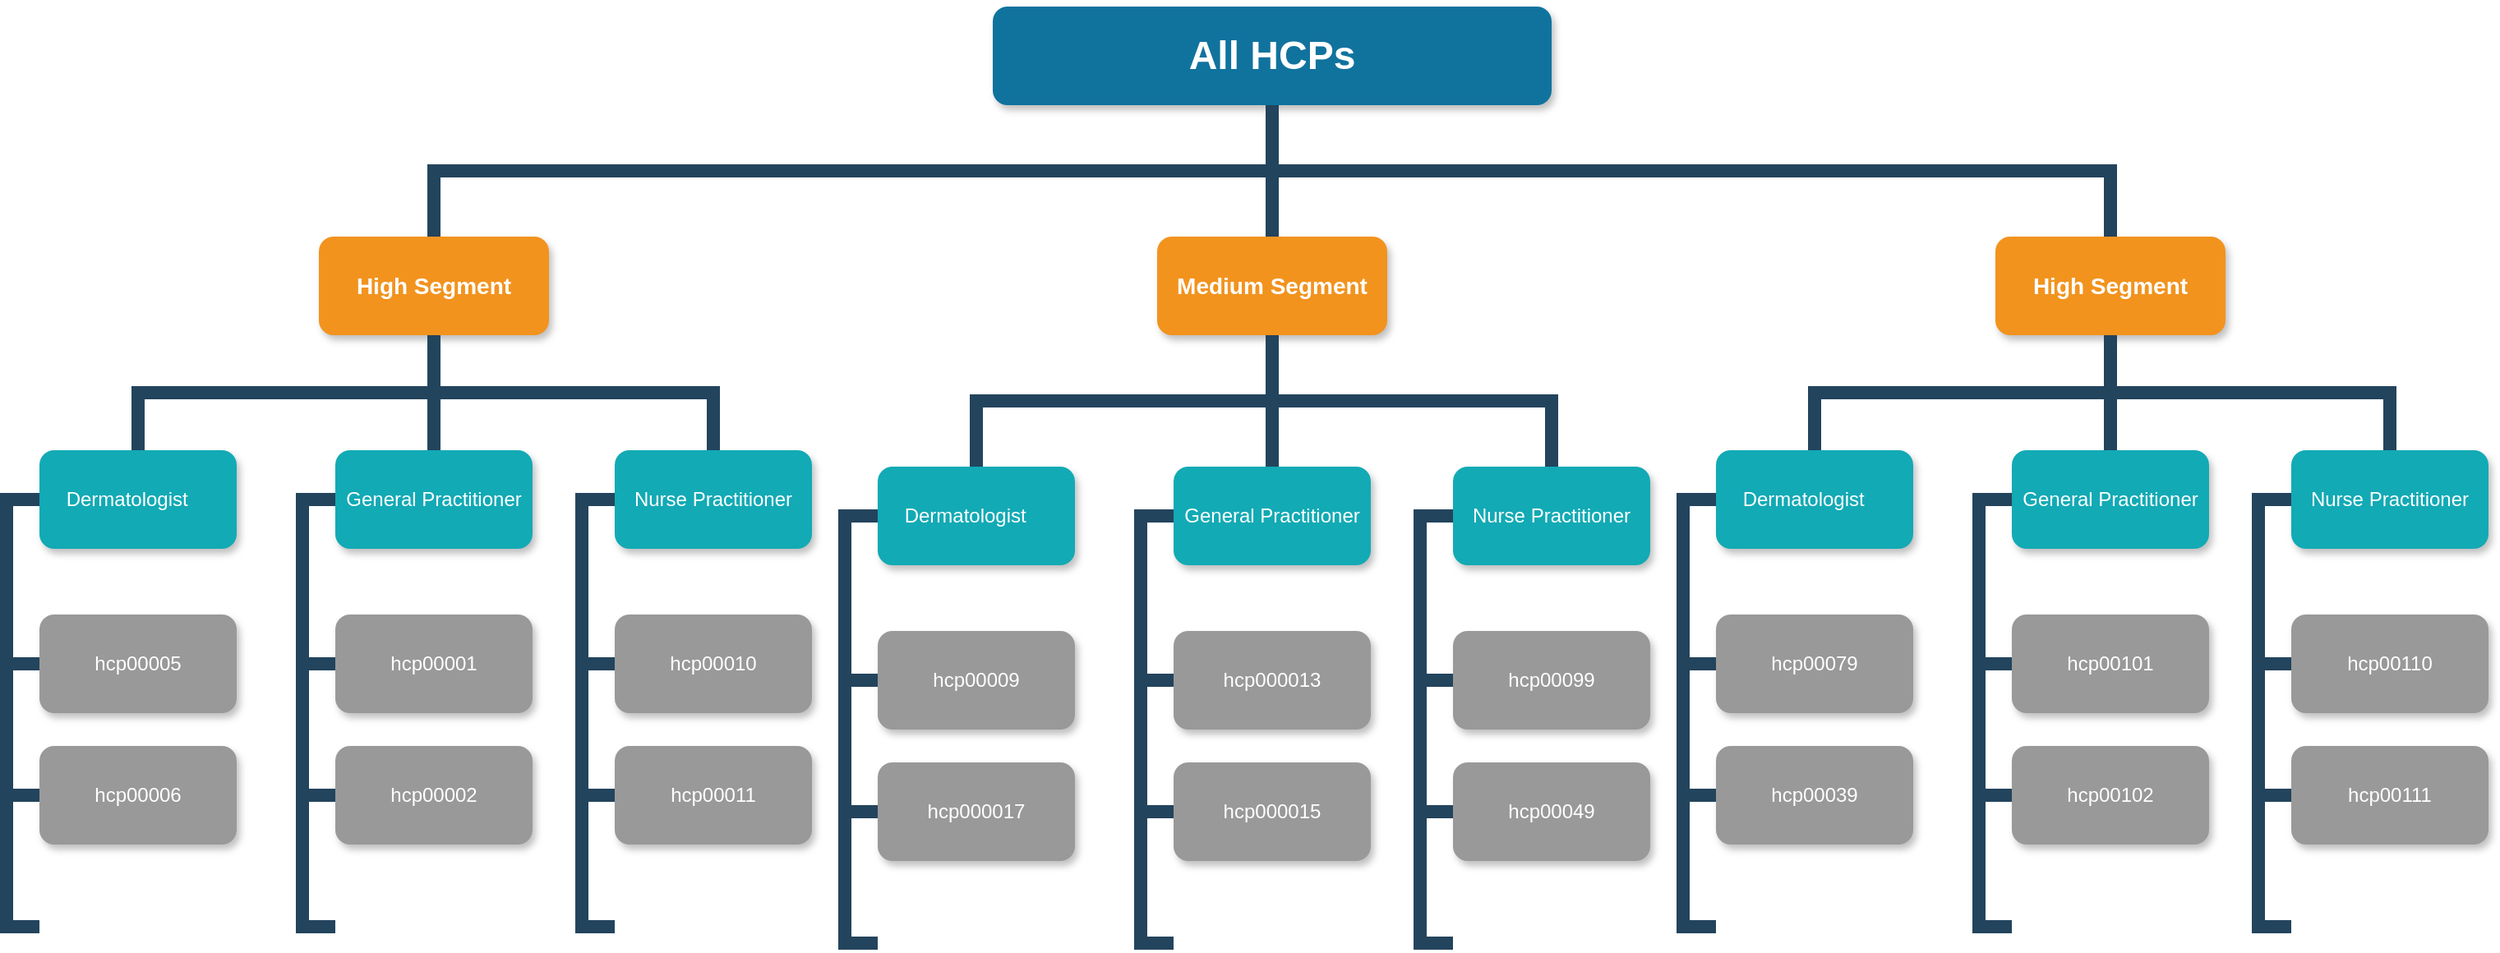 <mxfile version="20.7.4" type="device"><diagram name="Page-1" id="64c3da0e-402f-94eb-ee01-a36477274f13"><mxGraphModel dx="2187" dy="1324" grid="1" gridSize="10" guides="1" tooltips="1" connect="1" arrows="1" fold="1" page="1" pageScale="1" pageWidth="1169" pageHeight="826" background="none" math="0" shadow="0"><root><mxCell id="0"/><mxCell id="1" parent="0"/><mxCell id="2" value="All HCPs" style="whiteSpace=wrap;rounded=1;shadow=1;fillColor=#10739E;strokeColor=none;fontColor=#FFFFFF;fontStyle=1;fontSize=24" parent="1" vertex="1"><mxGeometry x="650" y="30" width="340" height="60" as="geometry"/></mxCell><mxCell id="3" value="High Segment" style="whiteSpace=wrap;rounded=1;fillColor=#F2931E;strokeColor=none;shadow=1;fontColor=#FFFFFF;fontStyle=1;fontSize=14" parent="1" vertex="1"><mxGeometry x="240" y="170.0" width="140" height="60" as="geometry"/></mxCell><mxCell id="10" value="Dermatologist    " style="whiteSpace=wrap;rounded=1;fillColor=#12AAB5;strokeColor=none;shadow=1;fontColor=#FFFFFF;" parent="1" vertex="1"><mxGeometry x="70" y="300.0" width="120" height="60" as="geometry"/></mxCell><mxCell id="12" value="General Practitioner" style="whiteSpace=wrap;rounded=1;fillColor=#12AAB5;strokeColor=none;shadow=1;fontColor=#FFFFFF;" parent="1" vertex="1"><mxGeometry x="250" y="300.0" width="120" height="60" as="geometry"/></mxCell><mxCell id="23" value="hcp00005" style="whiteSpace=wrap;rounded=1;fillColor=#999999;strokeColor=none;shadow=1;fontColor=#FFFFFF;fontStyle=0" parent="1" vertex="1"><mxGeometry x="70.0" y="400.0" width="120" height="60" as="geometry"/></mxCell><mxCell id="24" value="hcp00006" style="whiteSpace=wrap;rounded=1;fillColor=#999999;strokeColor=none;shadow=1;fontColor=#FFFFFF;fontStyle=0" parent="1" vertex="1"><mxGeometry x="70.0" y="480.0" width="120" height="60" as="geometry"/></mxCell><mxCell id="38" value="hcp00001" style="whiteSpace=wrap;rounded=1;fillColor=#999999;strokeColor=none;shadow=1;fontColor=#FFFFFF;fontStyle=0" parent="1" vertex="1"><mxGeometry x="250.0" y="400.0" width="120" height="60" as="geometry"/></mxCell><mxCell id="39" value="hcp00002" style="whiteSpace=wrap;rounded=1;fillColor=#999999;strokeColor=none;shadow=1;fontColor=#FFFFFF;fontStyle=0" parent="1" vertex="1"><mxGeometry x="250.0" y="480.0" width="120" height="60" as="geometry"/></mxCell><mxCell id="103" value="" style="edgeStyle=elbowEdgeStyle;elbow=vertical;rounded=0;fontColor=#000000;endArrow=none;endFill=0;strokeWidth=8;strokeColor=#23445D;" parent="1" source="3" target="10" edge="1"><mxGeometry width="100" height="100" relative="1" as="geometry"><mxPoint x="20" y="290" as="sourcePoint"/><mxPoint x="120" y="190" as="targetPoint"/></mxGeometry></mxCell><mxCell id="104" value="" style="edgeStyle=elbowEdgeStyle;elbow=vertical;rounded=0;fontColor=#000000;endArrow=none;endFill=0;strokeWidth=8;strokeColor=#23445D;" parent="1" source="3" target="12" edge="1"><mxGeometry width="100" height="100" relative="1" as="geometry"><mxPoint x="360" y="290" as="sourcePoint"/><mxPoint x="460" y="190" as="targetPoint"/></mxGeometry></mxCell><mxCell id="105" value="" style="edgeStyle=elbowEdgeStyle;elbow=horizontal;rounded=0;fontColor=#000000;endArrow=none;endFill=0;strokeWidth=8;strokeColor=#23445D;" parent="1" source="10" target="23" edge="1"><mxGeometry width="100" height="100" relative="1" as="geometry"><mxPoint x="10" y="480" as="sourcePoint"/><mxPoint x="110" y="380" as="targetPoint"/><Array as="points"><mxPoint x="50" y="380"/></Array></mxGeometry></mxCell><mxCell id="106" value="" style="edgeStyle=elbowEdgeStyle;elbow=horizontal;rounded=0;fontColor=#000000;endArrow=none;endFill=0;strokeWidth=8;strokeColor=#23445D;" parent="1" source="10" target="24" edge="1"><mxGeometry width="100" height="100" relative="1" as="geometry"><mxPoint x="80" y="340" as="sourcePoint"/><mxPoint x="80" y="440" as="targetPoint"/><Array as="points"><mxPoint x="50" y="400"/></Array></mxGeometry></mxCell><mxCell id="110" value="" style="edgeStyle=elbowEdgeStyle;elbow=horizontal;rounded=0;fontColor=#000000;endArrow=none;endFill=0;strokeWidth=8;strokeColor=#23445D;" parent="1" source="10" edge="1"><mxGeometry width="100" height="100" relative="1" as="geometry"><mxPoint x="110" y="370" as="sourcePoint"/><mxPoint x="70" y="590" as="targetPoint"/><Array as="points"><mxPoint x="50" y="430"/></Array></mxGeometry></mxCell><mxCell id="111" value="" style="edgeStyle=elbowEdgeStyle;elbow=horizontal;rounded=0;fontColor=#000000;endArrow=none;endFill=0;strokeWidth=8;strokeColor=#23445D;" parent="1" target="38" edge="1"><mxGeometry width="100" height="100" relative="1" as="geometry"><mxPoint x="240" y="330.0" as="sourcePoint"/><mxPoint x="240" y="430.0" as="targetPoint"/><Array as="points"><mxPoint x="230" y="380"/></Array></mxGeometry></mxCell><mxCell id="112" value="" style="edgeStyle=elbowEdgeStyle;elbow=horizontal;rounded=0;fontColor=#000000;endArrow=none;endFill=0;strokeWidth=8;strokeColor=#23445D;" parent="1" source="12" target="39" edge="1"><mxGeometry width="100" height="100" relative="1" as="geometry"><mxPoint x="240" y="330.0" as="sourcePoint"/><mxPoint x="240" y="510.0" as="targetPoint"/><Array as="points"><mxPoint x="230" y="420"/></Array></mxGeometry></mxCell><mxCell id="115" value="" style="edgeStyle=elbowEdgeStyle;elbow=horizontal;rounded=0;fontColor=#000000;endArrow=none;endFill=0;strokeWidth=8;strokeColor=#23445D;" parent="1" source="12" edge="1"><mxGeometry width="100" height="100" relative="1" as="geometry"><mxPoint x="240" y="330.0" as="sourcePoint"/><mxPoint x="250.0" y="590" as="targetPoint"/><Array as="points"><mxPoint x="230" y="460"/></Array></mxGeometry></mxCell><mxCell id="229" value="" style="edgeStyle=elbowEdgeStyle;elbow=vertical;rounded=0;fontColor=#000000;endArrow=none;endFill=0;strokeWidth=8;strokeColor=#23445D;" parent="1" source="2" target="3" edge="1"><mxGeometry width="100" height="100" relative="1" as="geometry"><mxPoint x="540" y="140" as="sourcePoint"/><mxPoint x="640" y="40" as="targetPoint"/></mxGeometry></mxCell><mxCell id="230" value="" style="edgeStyle=elbowEdgeStyle;elbow=vertical;rounded=0;fontColor=#000000;endArrow=none;endFill=0;strokeWidth=8;strokeColor=#23445D;entryX=0.5;entryY=0;entryDx=0;entryDy=0;" parent="1" source="2" target="qv6eD8K_P4uzGHuWcgO--259" edge="1"><mxGeometry width="100" height="100" relative="1" as="geometry"><mxPoint x="550" y="150" as="sourcePoint"/><mxPoint x="780" y="170.0" as="targetPoint"/></mxGeometry></mxCell><mxCell id="231" value="" style="edgeStyle=elbowEdgeStyle;elbow=vertical;rounded=0;fontColor=#000000;endArrow=none;endFill=0;strokeWidth=8;strokeColor=#23445D;entryX=0.5;entryY=0;entryDx=0;entryDy=0;" parent="1" source="2" target="qv6eD8K_P4uzGHuWcgO--281" edge="1"><mxGeometry width="100" height="100" relative="1" as="geometry"><mxPoint x="560" y="160" as="sourcePoint"/><mxPoint x="1150" y="170.0" as="targetPoint"/></mxGeometry></mxCell><mxCell id="qv6eD8K_P4uzGHuWcgO--246" value="Nurse Practitioner" style="whiteSpace=wrap;rounded=1;fillColor=#12AAB5;strokeColor=none;shadow=1;fontColor=#FFFFFF;" vertex="1" parent="1"><mxGeometry x="420" y="300.0" width="120" height="60" as="geometry"/></mxCell><mxCell id="qv6eD8K_P4uzGHuWcgO--247" value="hcp00010" style="whiteSpace=wrap;rounded=1;fillColor=#999999;strokeColor=none;shadow=1;fontColor=#FFFFFF;fontStyle=0" vertex="1" parent="1"><mxGeometry x="420.0" y="400.0" width="120" height="60" as="geometry"/></mxCell><mxCell id="qv6eD8K_P4uzGHuWcgO--248" value="hcp00011" style="whiteSpace=wrap;rounded=1;fillColor=#999999;strokeColor=none;shadow=1;fontColor=#FFFFFF;fontStyle=0" vertex="1" parent="1"><mxGeometry x="420.0" y="480.0" width="120" height="60" as="geometry"/></mxCell><mxCell id="qv6eD8K_P4uzGHuWcgO--253" value="" style="edgeStyle=elbowEdgeStyle;elbow=horizontal;rounded=0;fontColor=#000000;endArrow=none;endFill=0;strokeWidth=8;strokeColor=#23445D;" edge="1" parent="1" target="qv6eD8K_P4uzGHuWcgO--247"><mxGeometry width="100" height="100" relative="1" as="geometry"><mxPoint x="410" y="330.0" as="sourcePoint"/><mxPoint x="410" y="430.0" as="targetPoint"/><Array as="points"><mxPoint x="400" y="380"/></Array></mxGeometry></mxCell><mxCell id="qv6eD8K_P4uzGHuWcgO--254" value="" style="edgeStyle=elbowEdgeStyle;elbow=horizontal;rounded=0;fontColor=#000000;endArrow=none;endFill=0;strokeWidth=8;strokeColor=#23445D;" edge="1" parent="1" source="qv6eD8K_P4uzGHuWcgO--246" target="qv6eD8K_P4uzGHuWcgO--248"><mxGeometry width="100" height="100" relative="1" as="geometry"><mxPoint x="410" y="330.0" as="sourcePoint"/><mxPoint x="410" y="510.0" as="targetPoint"/><Array as="points"><mxPoint x="400" y="420"/></Array></mxGeometry></mxCell><mxCell id="qv6eD8K_P4uzGHuWcgO--257" value="" style="edgeStyle=elbowEdgeStyle;elbow=horizontal;rounded=0;fontColor=#000000;endArrow=none;endFill=0;strokeWidth=8;strokeColor=#23445D;" edge="1" parent="1" source="qv6eD8K_P4uzGHuWcgO--246"><mxGeometry width="100" height="100" relative="1" as="geometry"><mxPoint x="410" y="330.0" as="sourcePoint"/><mxPoint x="420.0" y="590" as="targetPoint"/><Array as="points"><mxPoint x="400" y="460"/></Array></mxGeometry></mxCell><mxCell id="qv6eD8K_P4uzGHuWcgO--258" value="" style="edgeStyle=elbowEdgeStyle;elbow=vertical;rounded=0;fontColor=#000000;endArrow=none;endFill=0;strokeWidth=8;strokeColor=#23445D;exitX=0.5;exitY=1;exitDx=0;exitDy=0;" edge="1" parent="1" source="3" target="qv6eD8K_P4uzGHuWcgO--246"><mxGeometry width="100" height="100" relative="1" as="geometry"><mxPoint x="240" y="230.0" as="sourcePoint"/><mxPoint x="340" y="300.0" as="targetPoint"/></mxGeometry></mxCell><mxCell id="qv6eD8K_P4uzGHuWcgO--259" value="Medium Segment" style="whiteSpace=wrap;rounded=1;fillColor=#F2931E;strokeColor=none;shadow=1;fontColor=#FFFFFF;fontStyle=1;fontSize=14" vertex="1" parent="1"><mxGeometry x="750" y="170.0" width="140" height="60" as="geometry"/></mxCell><mxCell id="qv6eD8K_P4uzGHuWcgO--260" value="Dermatologist    " style="whiteSpace=wrap;rounded=1;fillColor=#12AAB5;strokeColor=none;shadow=1;fontColor=#FFFFFF;" vertex="1" parent="1"><mxGeometry x="580" y="310.0" width="120" height="60" as="geometry"/></mxCell><mxCell id="qv6eD8K_P4uzGHuWcgO--261" value="General Practitioner" style="whiteSpace=wrap;rounded=1;fillColor=#12AAB5;strokeColor=none;shadow=1;fontColor=#FFFFFF;" vertex="1" parent="1"><mxGeometry x="760" y="310.0" width="120" height="60" as="geometry"/></mxCell><mxCell id="qv6eD8K_P4uzGHuWcgO--262" value="hcp00009" style="whiteSpace=wrap;rounded=1;fillColor=#999999;strokeColor=none;shadow=1;fontColor=#FFFFFF;fontStyle=0" vertex="1" parent="1"><mxGeometry x="580" y="410.0" width="120" height="60" as="geometry"/></mxCell><mxCell id="qv6eD8K_P4uzGHuWcgO--263" value="hcp000017" style="whiteSpace=wrap;rounded=1;fillColor=#999999;strokeColor=none;shadow=1;fontColor=#FFFFFF;fontStyle=0" vertex="1" parent="1"><mxGeometry x="580.0" y="490.0" width="120" height="60" as="geometry"/></mxCell><mxCell id="qv6eD8K_P4uzGHuWcgO--264" value="hcp000013" style="whiteSpace=wrap;rounded=1;fillColor=#999999;strokeColor=none;shadow=1;fontColor=#FFFFFF;fontStyle=0" vertex="1" parent="1"><mxGeometry x="760.0" y="410.0" width="120" height="60" as="geometry"/></mxCell><mxCell id="qv6eD8K_P4uzGHuWcgO--265" value="hcp000015" style="whiteSpace=wrap;rounded=1;fillColor=#999999;strokeColor=none;shadow=1;fontColor=#FFFFFF;fontStyle=0" vertex="1" parent="1"><mxGeometry x="760.0" y="490.0" width="120" height="60" as="geometry"/></mxCell><mxCell id="qv6eD8K_P4uzGHuWcgO--266" value="" style="edgeStyle=elbowEdgeStyle;elbow=vertical;rounded=0;fontColor=#000000;endArrow=none;endFill=0;strokeWidth=8;strokeColor=#23445D;" edge="1" parent="1" source="qv6eD8K_P4uzGHuWcgO--259" target="qv6eD8K_P4uzGHuWcgO--260"><mxGeometry width="100" height="100" relative="1" as="geometry"><mxPoint x="530" y="300" as="sourcePoint"/><mxPoint x="630" y="200" as="targetPoint"/></mxGeometry></mxCell><mxCell id="qv6eD8K_P4uzGHuWcgO--267" value="" style="edgeStyle=elbowEdgeStyle;elbow=vertical;rounded=0;fontColor=#000000;endArrow=none;endFill=0;strokeWidth=8;strokeColor=#23445D;" edge="1" parent="1" source="qv6eD8K_P4uzGHuWcgO--259" target="qv6eD8K_P4uzGHuWcgO--261"><mxGeometry width="100" height="100" relative="1" as="geometry"><mxPoint x="870" y="300" as="sourcePoint"/><mxPoint x="970" y="200" as="targetPoint"/></mxGeometry></mxCell><mxCell id="qv6eD8K_P4uzGHuWcgO--268" value="" style="edgeStyle=elbowEdgeStyle;elbow=horizontal;rounded=0;fontColor=#000000;endArrow=none;endFill=0;strokeWidth=8;strokeColor=#23445D;" edge="1" parent="1" source="qv6eD8K_P4uzGHuWcgO--260" target="qv6eD8K_P4uzGHuWcgO--262"><mxGeometry width="100" height="100" relative="1" as="geometry"><mxPoint x="520" y="490" as="sourcePoint"/><mxPoint x="620" y="390" as="targetPoint"/><Array as="points"><mxPoint x="560" y="390"/></Array></mxGeometry></mxCell><mxCell id="qv6eD8K_P4uzGHuWcgO--269" value="" style="edgeStyle=elbowEdgeStyle;elbow=horizontal;rounded=0;fontColor=#000000;endArrow=none;endFill=0;strokeWidth=8;strokeColor=#23445D;" edge="1" parent="1" source="qv6eD8K_P4uzGHuWcgO--260" target="qv6eD8K_P4uzGHuWcgO--263"><mxGeometry width="100" height="100" relative="1" as="geometry"><mxPoint x="590" y="350" as="sourcePoint"/><mxPoint x="590" y="450" as="targetPoint"/><Array as="points"><mxPoint x="560" y="410"/></Array></mxGeometry></mxCell><mxCell id="qv6eD8K_P4uzGHuWcgO--270" value="" style="edgeStyle=elbowEdgeStyle;elbow=horizontal;rounded=0;fontColor=#000000;endArrow=none;endFill=0;strokeWidth=8;strokeColor=#23445D;" edge="1" parent="1" source="qv6eD8K_P4uzGHuWcgO--260"><mxGeometry width="100" height="100" relative="1" as="geometry"><mxPoint x="620" y="380" as="sourcePoint"/><mxPoint x="580" y="600" as="targetPoint"/><Array as="points"><mxPoint x="560" y="440"/></Array></mxGeometry></mxCell><mxCell id="qv6eD8K_P4uzGHuWcgO--271" value="" style="edgeStyle=elbowEdgeStyle;elbow=horizontal;rounded=0;fontColor=#000000;endArrow=none;endFill=0;strokeWidth=8;strokeColor=#23445D;" edge="1" parent="1" target="qv6eD8K_P4uzGHuWcgO--264"><mxGeometry width="100" height="100" relative="1" as="geometry"><mxPoint x="750" y="340.0" as="sourcePoint"/><mxPoint x="750" y="440.0" as="targetPoint"/><Array as="points"><mxPoint x="740" y="390"/></Array></mxGeometry></mxCell><mxCell id="qv6eD8K_P4uzGHuWcgO--272" value="" style="edgeStyle=elbowEdgeStyle;elbow=horizontal;rounded=0;fontColor=#000000;endArrow=none;endFill=0;strokeWidth=8;strokeColor=#23445D;" edge="1" parent="1" source="qv6eD8K_P4uzGHuWcgO--261" target="qv6eD8K_P4uzGHuWcgO--265"><mxGeometry width="100" height="100" relative="1" as="geometry"><mxPoint x="750" y="340.0" as="sourcePoint"/><mxPoint x="750" y="520.0" as="targetPoint"/><Array as="points"><mxPoint x="740" y="430"/></Array></mxGeometry></mxCell><mxCell id="qv6eD8K_P4uzGHuWcgO--273" value="" style="edgeStyle=elbowEdgeStyle;elbow=horizontal;rounded=0;fontColor=#000000;endArrow=none;endFill=0;strokeWidth=8;strokeColor=#23445D;" edge="1" parent="1" source="qv6eD8K_P4uzGHuWcgO--261"><mxGeometry width="100" height="100" relative="1" as="geometry"><mxPoint x="750" y="340.0" as="sourcePoint"/><mxPoint x="760.0" y="600" as="targetPoint"/><Array as="points"><mxPoint x="740" y="470"/></Array></mxGeometry></mxCell><mxCell id="qv6eD8K_P4uzGHuWcgO--274" value="Nurse Practitioner" style="whiteSpace=wrap;rounded=1;fillColor=#12AAB5;strokeColor=none;shadow=1;fontColor=#FFFFFF;" vertex="1" parent="1"><mxGeometry x="930" y="310.0" width="120" height="60" as="geometry"/></mxCell><mxCell id="qv6eD8K_P4uzGHuWcgO--275" value="hcp00099" style="whiteSpace=wrap;rounded=1;fillColor=#999999;strokeColor=none;shadow=1;fontColor=#FFFFFF;fontStyle=0" vertex="1" parent="1"><mxGeometry x="930.0" y="410.0" width="120" height="60" as="geometry"/></mxCell><mxCell id="qv6eD8K_P4uzGHuWcgO--276" value="hcp00049" style="whiteSpace=wrap;rounded=1;fillColor=#999999;strokeColor=none;shadow=1;fontColor=#FFFFFF;fontStyle=0" vertex="1" parent="1"><mxGeometry x="930.0" y="490.0" width="120" height="60" as="geometry"/></mxCell><mxCell id="qv6eD8K_P4uzGHuWcgO--277" value="" style="edgeStyle=elbowEdgeStyle;elbow=horizontal;rounded=0;fontColor=#000000;endArrow=none;endFill=0;strokeWidth=8;strokeColor=#23445D;" edge="1" parent="1" target="qv6eD8K_P4uzGHuWcgO--275"><mxGeometry width="100" height="100" relative="1" as="geometry"><mxPoint x="920" y="340.0" as="sourcePoint"/><mxPoint x="920" y="440.0" as="targetPoint"/><Array as="points"><mxPoint x="910" y="390"/></Array></mxGeometry></mxCell><mxCell id="qv6eD8K_P4uzGHuWcgO--278" value="" style="edgeStyle=elbowEdgeStyle;elbow=horizontal;rounded=0;fontColor=#000000;endArrow=none;endFill=0;strokeWidth=8;strokeColor=#23445D;" edge="1" parent="1" source="qv6eD8K_P4uzGHuWcgO--274" target="qv6eD8K_P4uzGHuWcgO--276"><mxGeometry width="100" height="100" relative="1" as="geometry"><mxPoint x="920" y="340.0" as="sourcePoint"/><mxPoint x="920" y="520.0" as="targetPoint"/><Array as="points"><mxPoint x="910" y="430"/></Array></mxGeometry></mxCell><mxCell id="qv6eD8K_P4uzGHuWcgO--279" value="" style="edgeStyle=elbowEdgeStyle;elbow=horizontal;rounded=0;fontColor=#000000;endArrow=none;endFill=0;strokeWidth=8;strokeColor=#23445D;" edge="1" parent="1" source="qv6eD8K_P4uzGHuWcgO--274"><mxGeometry width="100" height="100" relative="1" as="geometry"><mxPoint x="920" y="340.0" as="sourcePoint"/><mxPoint x="930.0" y="600" as="targetPoint"/><Array as="points"><mxPoint x="910" y="470"/></Array></mxGeometry></mxCell><mxCell id="qv6eD8K_P4uzGHuWcgO--280" value="" style="edgeStyle=elbowEdgeStyle;elbow=vertical;rounded=0;fontColor=#000000;endArrow=none;endFill=0;strokeWidth=8;strokeColor=#23445D;exitX=0.5;exitY=1;exitDx=0;exitDy=0;" edge="1" parent="1" source="qv6eD8K_P4uzGHuWcgO--259" target="qv6eD8K_P4uzGHuWcgO--274"><mxGeometry width="100" height="100" relative="1" as="geometry"><mxPoint x="750" y="240.0" as="sourcePoint"/><mxPoint x="850" y="310.0" as="targetPoint"/></mxGeometry></mxCell><mxCell id="qv6eD8K_P4uzGHuWcgO--281" value="High Segment" style="whiteSpace=wrap;rounded=1;fillColor=#F2931E;strokeColor=none;shadow=1;fontColor=#FFFFFF;fontStyle=1;fontSize=14" vertex="1" parent="1"><mxGeometry x="1260" y="170.0" width="140" height="60" as="geometry"/></mxCell><mxCell id="qv6eD8K_P4uzGHuWcgO--282" value="Dermatologist    " style="whiteSpace=wrap;rounded=1;fillColor=#12AAB5;strokeColor=none;shadow=1;fontColor=#FFFFFF;" vertex="1" parent="1"><mxGeometry x="1090" y="300.0" width="120" height="60" as="geometry"/></mxCell><mxCell id="qv6eD8K_P4uzGHuWcgO--283" value="General Practitioner" style="whiteSpace=wrap;rounded=1;fillColor=#12AAB5;strokeColor=none;shadow=1;fontColor=#FFFFFF;" vertex="1" parent="1"><mxGeometry x="1270" y="300.0" width="120" height="60" as="geometry"/></mxCell><mxCell id="qv6eD8K_P4uzGHuWcgO--284" value="hcp00079" style="whiteSpace=wrap;rounded=1;fillColor=#999999;strokeColor=none;shadow=1;fontColor=#FFFFFF;fontStyle=0" vertex="1" parent="1"><mxGeometry x="1090" y="400.0" width="120" height="60" as="geometry"/></mxCell><mxCell id="qv6eD8K_P4uzGHuWcgO--285" value="hcp00039" style="whiteSpace=wrap;rounded=1;fillColor=#999999;strokeColor=none;shadow=1;fontColor=#FFFFFF;fontStyle=0" vertex="1" parent="1"><mxGeometry x="1090" y="480.0" width="120" height="60" as="geometry"/></mxCell><mxCell id="qv6eD8K_P4uzGHuWcgO--286" value="hcp00101" style="whiteSpace=wrap;rounded=1;fillColor=#999999;strokeColor=none;shadow=1;fontColor=#FFFFFF;fontStyle=0" vertex="1" parent="1"><mxGeometry x="1270.0" y="400.0" width="120" height="60" as="geometry"/></mxCell><mxCell id="qv6eD8K_P4uzGHuWcgO--287" value="hcp00102" style="whiteSpace=wrap;rounded=1;fillColor=#999999;strokeColor=none;shadow=1;fontColor=#FFFFFF;fontStyle=0" vertex="1" parent="1"><mxGeometry x="1270.0" y="480.0" width="120" height="60" as="geometry"/></mxCell><mxCell id="qv6eD8K_P4uzGHuWcgO--288" value="" style="edgeStyle=elbowEdgeStyle;elbow=vertical;rounded=0;fontColor=#000000;endArrow=none;endFill=0;strokeWidth=8;strokeColor=#23445D;" edge="1" parent="1" source="qv6eD8K_P4uzGHuWcgO--281" target="qv6eD8K_P4uzGHuWcgO--282"><mxGeometry width="100" height="100" relative="1" as="geometry"><mxPoint x="1040" y="290" as="sourcePoint"/><mxPoint x="1140" y="190" as="targetPoint"/></mxGeometry></mxCell><mxCell id="qv6eD8K_P4uzGHuWcgO--289" value="" style="edgeStyle=elbowEdgeStyle;elbow=vertical;rounded=0;fontColor=#000000;endArrow=none;endFill=0;strokeWidth=8;strokeColor=#23445D;" edge="1" parent="1" source="qv6eD8K_P4uzGHuWcgO--281" target="qv6eD8K_P4uzGHuWcgO--283"><mxGeometry width="100" height="100" relative="1" as="geometry"><mxPoint x="1380" y="290" as="sourcePoint"/><mxPoint x="1480" y="190" as="targetPoint"/></mxGeometry></mxCell><mxCell id="qv6eD8K_P4uzGHuWcgO--290" value="" style="edgeStyle=elbowEdgeStyle;elbow=horizontal;rounded=0;fontColor=#000000;endArrow=none;endFill=0;strokeWidth=8;strokeColor=#23445D;" edge="1" parent="1" source="qv6eD8K_P4uzGHuWcgO--282" target="qv6eD8K_P4uzGHuWcgO--284"><mxGeometry width="100" height="100" relative="1" as="geometry"><mxPoint x="1030" y="480" as="sourcePoint"/><mxPoint x="1130" y="380" as="targetPoint"/><Array as="points"><mxPoint x="1070" y="380"/></Array></mxGeometry></mxCell><mxCell id="qv6eD8K_P4uzGHuWcgO--291" value="" style="edgeStyle=elbowEdgeStyle;elbow=horizontal;rounded=0;fontColor=#000000;endArrow=none;endFill=0;strokeWidth=8;strokeColor=#23445D;" edge="1" parent="1" source="qv6eD8K_P4uzGHuWcgO--282" target="qv6eD8K_P4uzGHuWcgO--285"><mxGeometry width="100" height="100" relative="1" as="geometry"><mxPoint x="1100" y="340" as="sourcePoint"/><mxPoint x="1100" y="440" as="targetPoint"/><Array as="points"><mxPoint x="1070" y="400"/></Array></mxGeometry></mxCell><mxCell id="qv6eD8K_P4uzGHuWcgO--292" value="" style="edgeStyle=elbowEdgeStyle;elbow=horizontal;rounded=0;fontColor=#000000;endArrow=none;endFill=0;strokeWidth=8;strokeColor=#23445D;" edge="1" parent="1" source="qv6eD8K_P4uzGHuWcgO--282"><mxGeometry width="100" height="100" relative="1" as="geometry"><mxPoint x="1130" y="370" as="sourcePoint"/><mxPoint x="1090" y="590" as="targetPoint"/><Array as="points"><mxPoint x="1070" y="430"/></Array></mxGeometry></mxCell><mxCell id="qv6eD8K_P4uzGHuWcgO--293" value="" style="edgeStyle=elbowEdgeStyle;elbow=horizontal;rounded=0;fontColor=#000000;endArrow=none;endFill=0;strokeWidth=8;strokeColor=#23445D;" edge="1" parent="1" target="qv6eD8K_P4uzGHuWcgO--286"><mxGeometry width="100" height="100" relative="1" as="geometry"><mxPoint x="1260" y="330.0" as="sourcePoint"/><mxPoint x="1260" y="430.0" as="targetPoint"/><Array as="points"><mxPoint x="1250" y="380"/></Array></mxGeometry></mxCell><mxCell id="qv6eD8K_P4uzGHuWcgO--294" value="" style="edgeStyle=elbowEdgeStyle;elbow=horizontal;rounded=0;fontColor=#000000;endArrow=none;endFill=0;strokeWidth=8;strokeColor=#23445D;" edge="1" parent="1" source="qv6eD8K_P4uzGHuWcgO--283" target="qv6eD8K_P4uzGHuWcgO--287"><mxGeometry width="100" height="100" relative="1" as="geometry"><mxPoint x="1260" y="330.0" as="sourcePoint"/><mxPoint x="1260" y="510.0" as="targetPoint"/><Array as="points"><mxPoint x="1250" y="420"/></Array></mxGeometry></mxCell><mxCell id="qv6eD8K_P4uzGHuWcgO--295" value="" style="edgeStyle=elbowEdgeStyle;elbow=horizontal;rounded=0;fontColor=#000000;endArrow=none;endFill=0;strokeWidth=8;strokeColor=#23445D;" edge="1" parent="1" source="qv6eD8K_P4uzGHuWcgO--283"><mxGeometry width="100" height="100" relative="1" as="geometry"><mxPoint x="1260" y="330.0" as="sourcePoint"/><mxPoint x="1270.0" y="590" as="targetPoint"/><Array as="points"><mxPoint x="1250" y="460"/></Array></mxGeometry></mxCell><mxCell id="qv6eD8K_P4uzGHuWcgO--296" value="Nurse Practitioner" style="whiteSpace=wrap;rounded=1;fillColor=#12AAB5;strokeColor=none;shadow=1;fontColor=#FFFFFF;" vertex="1" parent="1"><mxGeometry x="1440" y="300.0" width="120" height="60" as="geometry"/></mxCell><mxCell id="qv6eD8K_P4uzGHuWcgO--297" value="hcp00110" style="whiteSpace=wrap;rounded=1;fillColor=#999999;strokeColor=none;shadow=1;fontColor=#FFFFFF;fontStyle=0" vertex="1" parent="1"><mxGeometry x="1440.0" y="400.0" width="120" height="60" as="geometry"/></mxCell><mxCell id="qv6eD8K_P4uzGHuWcgO--298" value="hcp00111" style="whiteSpace=wrap;rounded=1;fillColor=#999999;strokeColor=none;shadow=1;fontColor=#FFFFFF;fontStyle=0" vertex="1" parent="1"><mxGeometry x="1440.0" y="480.0" width="120" height="60" as="geometry"/></mxCell><mxCell id="qv6eD8K_P4uzGHuWcgO--299" value="" style="edgeStyle=elbowEdgeStyle;elbow=horizontal;rounded=0;fontColor=#000000;endArrow=none;endFill=0;strokeWidth=8;strokeColor=#23445D;" edge="1" parent="1" target="qv6eD8K_P4uzGHuWcgO--297"><mxGeometry width="100" height="100" relative="1" as="geometry"><mxPoint x="1430" y="330.0" as="sourcePoint"/><mxPoint x="1430" y="430.0" as="targetPoint"/><Array as="points"><mxPoint x="1420" y="380"/></Array></mxGeometry></mxCell><mxCell id="qv6eD8K_P4uzGHuWcgO--300" value="" style="edgeStyle=elbowEdgeStyle;elbow=horizontal;rounded=0;fontColor=#000000;endArrow=none;endFill=0;strokeWidth=8;strokeColor=#23445D;" edge="1" parent="1" source="qv6eD8K_P4uzGHuWcgO--296" target="qv6eD8K_P4uzGHuWcgO--298"><mxGeometry width="100" height="100" relative="1" as="geometry"><mxPoint x="1430" y="330.0" as="sourcePoint"/><mxPoint x="1430" y="510.0" as="targetPoint"/><Array as="points"><mxPoint x="1420" y="420"/></Array></mxGeometry></mxCell><mxCell id="qv6eD8K_P4uzGHuWcgO--301" value="" style="edgeStyle=elbowEdgeStyle;elbow=horizontal;rounded=0;fontColor=#000000;endArrow=none;endFill=0;strokeWidth=8;strokeColor=#23445D;" edge="1" parent="1" source="qv6eD8K_P4uzGHuWcgO--296"><mxGeometry width="100" height="100" relative="1" as="geometry"><mxPoint x="1430" y="330.0" as="sourcePoint"/><mxPoint x="1440.0" y="590" as="targetPoint"/><Array as="points"><mxPoint x="1420" y="460"/></Array></mxGeometry></mxCell><mxCell id="qv6eD8K_P4uzGHuWcgO--302" value="" style="edgeStyle=elbowEdgeStyle;elbow=vertical;rounded=0;fontColor=#000000;endArrow=none;endFill=0;strokeWidth=8;strokeColor=#23445D;entryX=0.5;entryY=0;entryDx=0;entryDy=0;exitX=0.5;exitY=1;exitDx=0;exitDy=0;" edge="1" parent="1" source="qv6eD8K_P4uzGHuWcgO--281" target="qv6eD8K_P4uzGHuWcgO--296"><mxGeometry width="100" height="100" relative="1" as="geometry"><mxPoint x="1260" y="230.0" as="sourcePoint"/><mxPoint x="1360" y="300.0" as="targetPoint"/></mxGeometry></mxCell></root></mxGraphModel></diagram></mxfile>